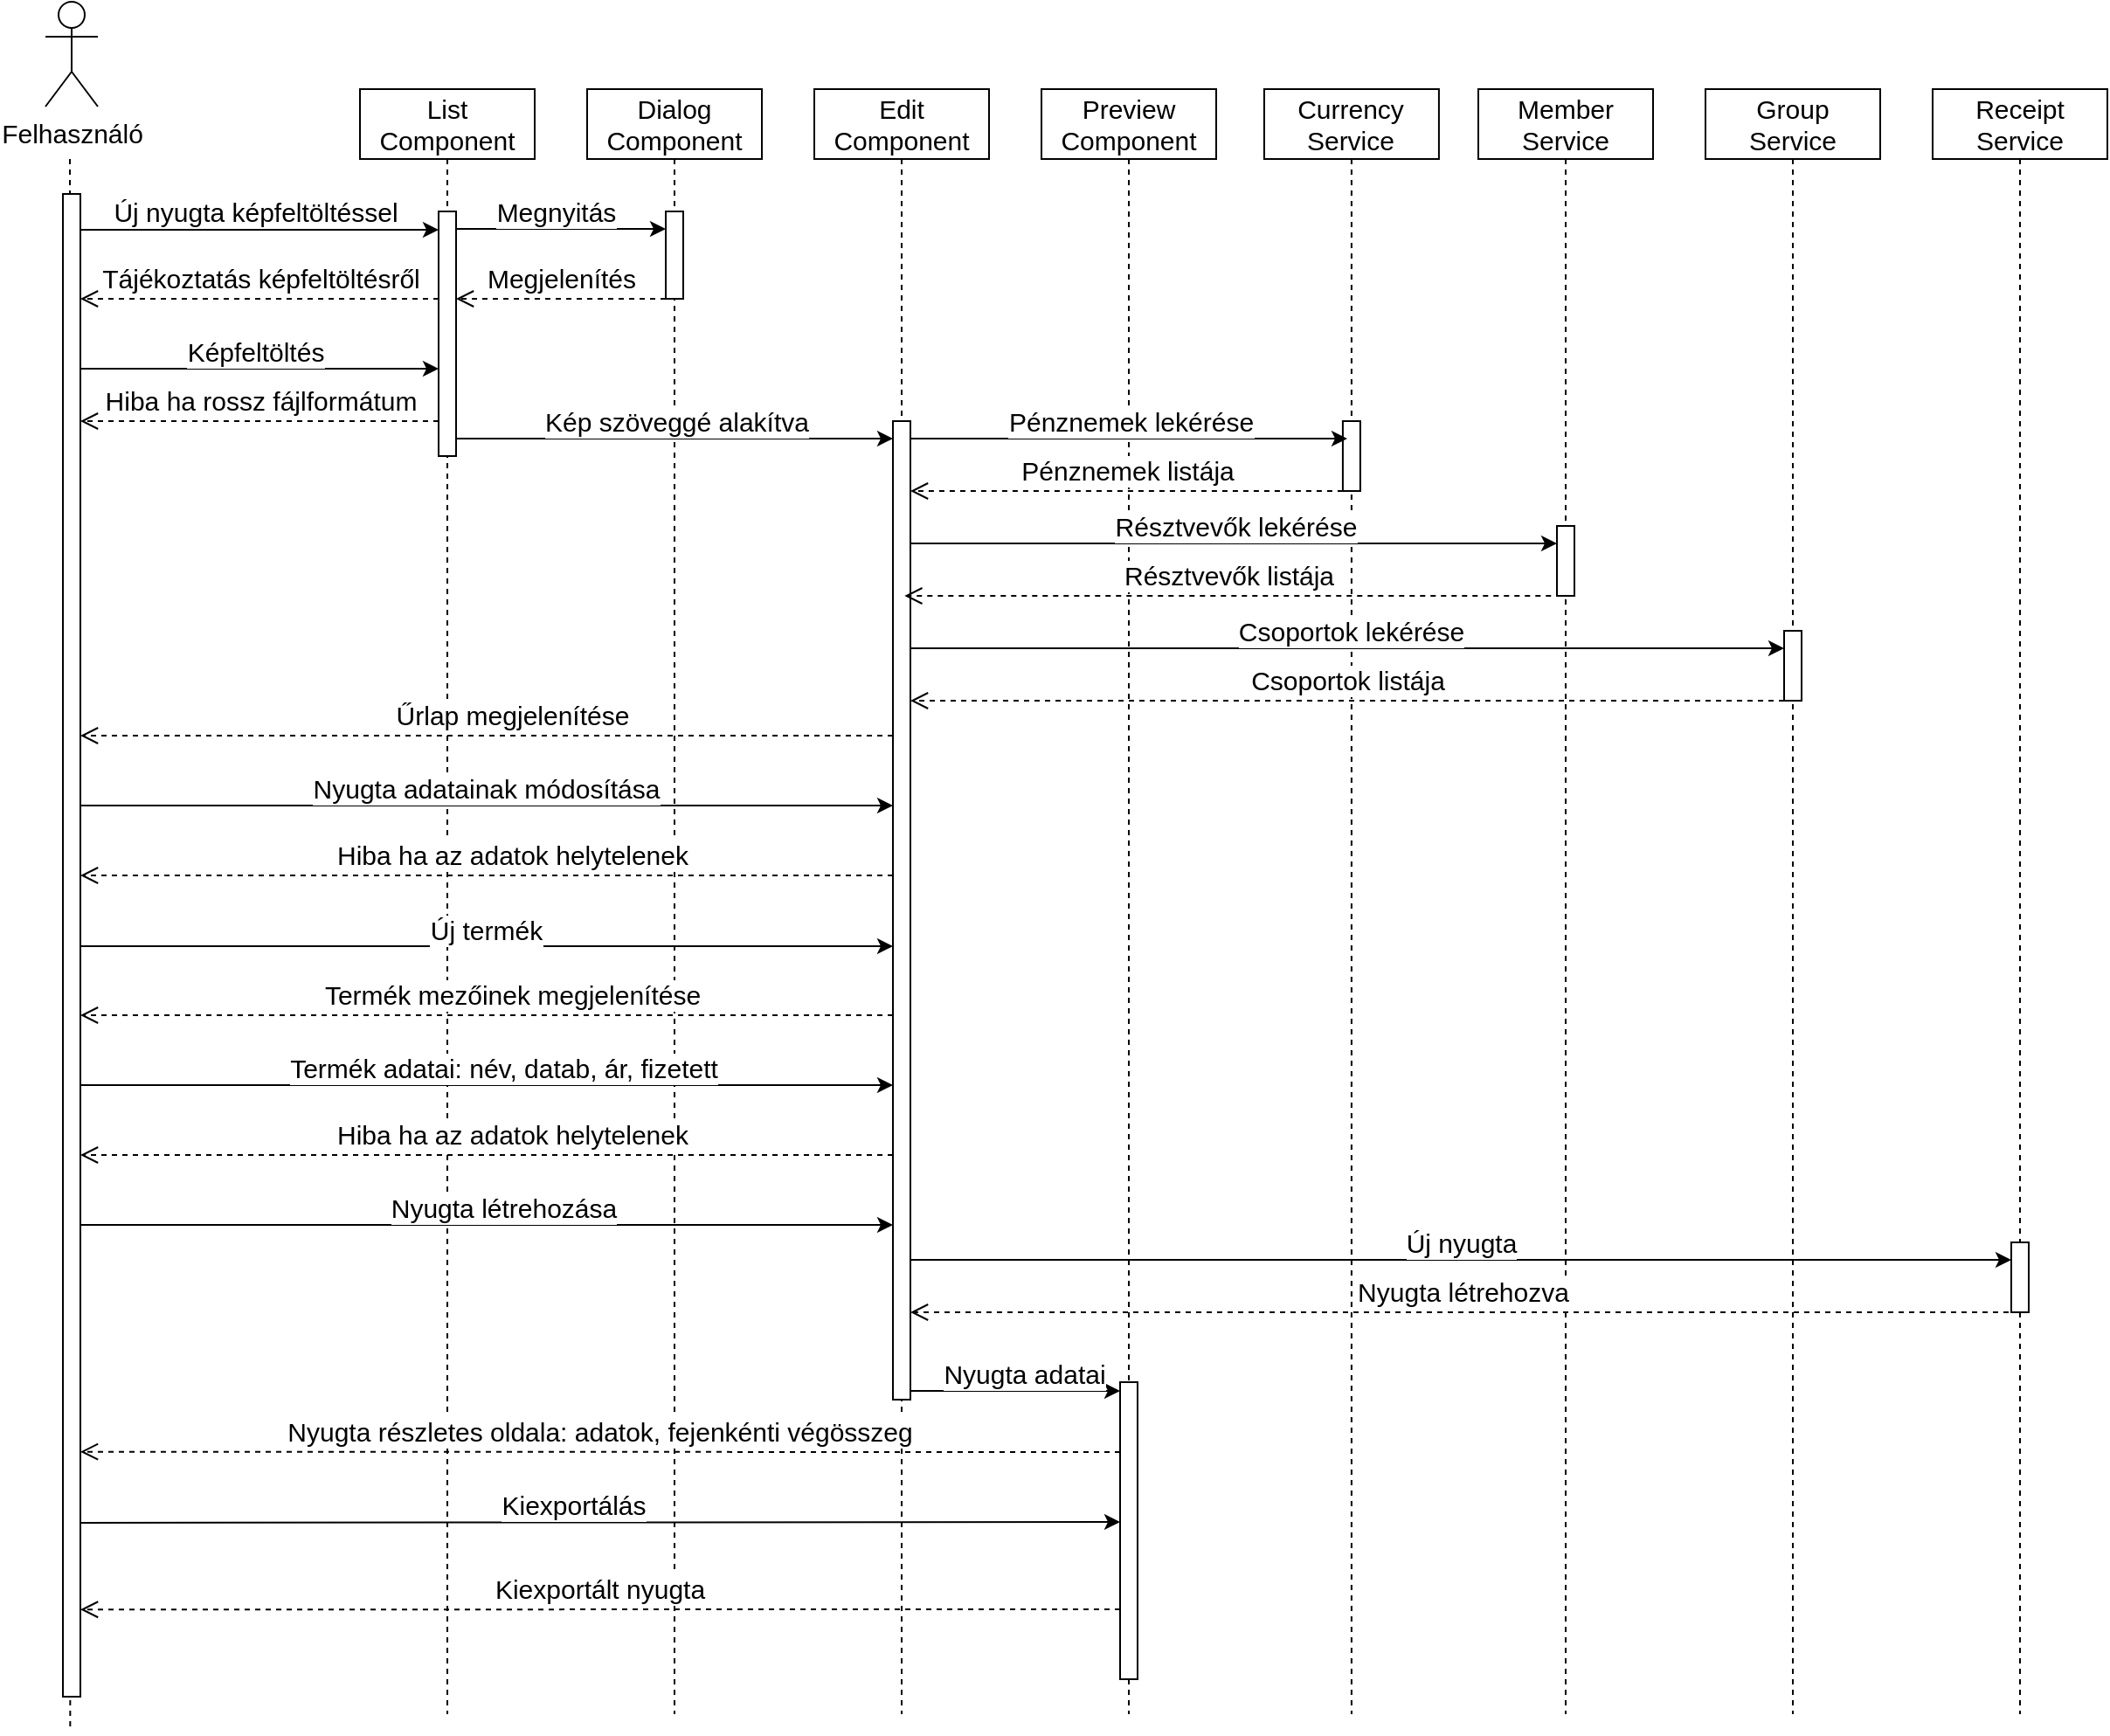 <mxfile version="24.3.1" type="device">
  <diagram name="Page-1" id="2YBvvXClWsGukQMizWep">
    <mxGraphModel dx="2350" dy="757" grid="1" gridSize="10" guides="1" tooltips="1" connect="1" arrows="1" fold="1" page="1" pageScale="1" pageWidth="850" pageHeight="1100" math="0" shadow="0">
      <root>
        <mxCell id="0" />
        <mxCell id="1" parent="0" />
        <mxCell id="LTguTdRPaYYCilJlMKBC-5" style="rounded=0;orthogonalLoop=1;jettySize=auto;html=1;endArrow=none;endFill=0;dashed=1;fontSize=15;" parent="1" edge="1">
          <mxGeometry relative="1" as="geometry">
            <mxPoint x="-265.83" y="1000" as="targetPoint" />
            <mxPoint x="-266" y="100" as="sourcePoint" />
          </mxGeometry>
        </mxCell>
        <mxCell id="aM9ryv3xv72pqoxQDRHE-1" value="List&lt;div&gt;Component&lt;/div&gt;" style="shape=umlLifeline;perimeter=lifelinePerimeter;whiteSpace=wrap;html=1;container=0;dropTarget=0;collapsible=0;recursiveResize=0;outlineConnect=0;portConstraint=eastwest;newEdgeStyle={&quot;edgeStyle&quot;:&quot;elbowEdgeStyle&quot;,&quot;elbow&quot;:&quot;vertical&quot;,&quot;curved&quot;:0,&quot;rounded&quot;:0};fontSize=15;" parent="1" vertex="1">
          <mxGeometry x="-100" y="60" width="100" height="930" as="geometry" />
        </mxCell>
        <mxCell id="aM9ryv3xv72pqoxQDRHE-2" value="" style="html=1;points=[];perimeter=orthogonalPerimeter;outlineConnect=0;targetShapes=umlLifeline;portConstraint=eastwest;newEdgeStyle={&quot;edgeStyle&quot;:&quot;elbowEdgeStyle&quot;,&quot;elbow&quot;:&quot;vertical&quot;,&quot;curved&quot;:0,&quot;rounded&quot;:0};fontSize=15;" parent="aM9ryv3xv72pqoxQDRHE-1" vertex="1">
          <mxGeometry x="45" y="70" width="10" height="140" as="geometry" />
        </mxCell>
        <mxCell id="LTguTdRPaYYCilJlMKBC-4" value="" style="html=1;points=[];perimeter=orthogonalPerimeter;outlineConnect=0;targetShapes=umlLifeline;portConstraint=eastwest;newEdgeStyle={&quot;edgeStyle&quot;:&quot;elbowEdgeStyle&quot;,&quot;elbow&quot;:&quot;vertical&quot;,&quot;curved&quot;:0,&quot;rounded&quot;:0};fontSize=15;" parent="aM9ryv3xv72pqoxQDRHE-1" vertex="1">
          <mxGeometry x="-170" y="60" width="10" height="860" as="geometry" />
        </mxCell>
        <mxCell id="ImVEDYe1GPlGlcPHDonl-31" value="Tájékoztatás képfeltöltésről" style="html=1;verticalAlign=bottom;endArrow=open;dashed=1;endSize=8;edgeStyle=elbowEdgeStyle;elbow=vertical;curved=0;rounded=0;fontSize=15;" edge="1" parent="aM9ryv3xv72pqoxQDRHE-1" source="aM9ryv3xv72pqoxQDRHE-2" target="LTguTdRPaYYCilJlMKBC-4">
          <mxGeometry relative="1" as="geometry">
            <mxPoint x="-60" y="120" as="targetPoint" />
            <Array as="points">
              <mxPoint x="-35" y="120" />
            </Array>
            <mxPoint x="30" y="120" as="sourcePoint" />
            <mxPoint as="offset" />
          </mxGeometry>
        </mxCell>
        <mxCell id="ImVEDYe1GPlGlcPHDonl-34" value="Hiba ha rossz fájlformátum" style="html=1;verticalAlign=bottom;endArrow=open;dashed=1;endSize=8;edgeStyle=elbowEdgeStyle;elbow=vertical;curved=0;rounded=0;fontSize=15;" edge="1" parent="aM9ryv3xv72pqoxQDRHE-1" source="aM9ryv3xv72pqoxQDRHE-2" target="LTguTdRPaYYCilJlMKBC-4">
          <mxGeometry relative="1" as="geometry">
            <mxPoint x="-110" y="190" as="targetPoint" />
            <Array as="points">
              <mxPoint x="-35" y="190" />
            </Array>
            <mxPoint x="45" y="190" as="sourcePoint" />
            <mxPoint as="offset" />
          </mxGeometry>
        </mxCell>
        <mxCell id="aM9ryv3xv72pqoxQDRHE-5" value="Preview&lt;div style=&quot;font-size: 15px;&quot;&gt;Component&lt;/div&gt;" style="shape=umlLifeline;perimeter=lifelinePerimeter;whiteSpace=wrap;html=1;container=0;dropTarget=0;collapsible=0;recursiveResize=0;outlineConnect=0;portConstraint=eastwest;newEdgeStyle={&quot;edgeStyle&quot;:&quot;elbowEdgeStyle&quot;,&quot;elbow&quot;:&quot;vertical&quot;,&quot;curved&quot;:0,&quot;rounded&quot;:0};fontSize=15;" parent="1" vertex="1">
          <mxGeometry x="290" y="60" width="100" height="930" as="geometry" />
        </mxCell>
        <mxCell id="aM9ryv3xv72pqoxQDRHE-6" value="" style="html=1;points=[];perimeter=orthogonalPerimeter;outlineConnect=0;targetShapes=umlLifeline;portConstraint=eastwest;newEdgeStyle={&quot;edgeStyle&quot;:&quot;elbowEdgeStyle&quot;,&quot;elbow&quot;:&quot;vertical&quot;,&quot;curved&quot;:0,&quot;rounded&quot;:0};fontSize=15;" parent="aM9ryv3xv72pqoxQDRHE-5" vertex="1">
          <mxGeometry x="45" y="740" width="10" height="170" as="geometry" />
        </mxCell>
        <mxCell id="LTguTdRPaYYCilJlMKBC-1" value="Felhasználó" style="shape=umlActor;verticalLabelPosition=bottom;verticalAlign=top;html=1;fontSize=15;" parent="1" vertex="1">
          <mxGeometry x="-280" y="10" width="30" height="60" as="geometry" />
        </mxCell>
        <mxCell id="LTguTdRPaYYCilJlMKBC-26" value="Currency&lt;div&gt;Service&lt;/div&gt;" style="shape=umlLifeline;perimeter=lifelinePerimeter;whiteSpace=wrap;html=1;container=0;dropTarget=0;collapsible=0;recursiveResize=0;outlineConnect=0;portConstraint=eastwest;newEdgeStyle={&quot;edgeStyle&quot;:&quot;elbowEdgeStyle&quot;,&quot;elbow&quot;:&quot;vertical&quot;,&quot;curved&quot;:0,&quot;rounded&quot;:0};fontSize=15;" parent="1" vertex="1">
          <mxGeometry x="417.46" y="60" width="100" height="930" as="geometry" />
        </mxCell>
        <mxCell id="LTguTdRPaYYCilJlMKBC-27" value="" style="html=1;points=[];perimeter=orthogonalPerimeter;outlineConnect=0;targetShapes=umlLifeline;portConstraint=eastwest;newEdgeStyle={&quot;edgeStyle&quot;:&quot;elbowEdgeStyle&quot;,&quot;elbow&quot;:&quot;vertical&quot;,&quot;curved&quot;:0,&quot;rounded&quot;:0};fontSize=15;" parent="LTguTdRPaYYCilJlMKBC-26" vertex="1">
          <mxGeometry x="45" y="190" width="10" height="40" as="geometry" />
        </mxCell>
        <mxCell id="LTguTdRPaYYCilJlMKBC-38" value="Member&lt;div&gt;Service&lt;/div&gt;" style="shape=umlLifeline;perimeter=lifelinePerimeter;whiteSpace=wrap;html=1;container=0;dropTarget=0;collapsible=0;recursiveResize=0;outlineConnect=0;portConstraint=eastwest;newEdgeStyle={&quot;edgeStyle&quot;:&quot;elbowEdgeStyle&quot;,&quot;elbow&quot;:&quot;vertical&quot;,&quot;curved&quot;:0,&quot;rounded&quot;:0};fontSize=15;" parent="1" vertex="1">
          <mxGeometry x="540" y="60" width="100" height="930" as="geometry" />
        </mxCell>
        <mxCell id="LTguTdRPaYYCilJlMKBC-39" value="" style="html=1;points=[];perimeter=orthogonalPerimeter;outlineConnect=0;targetShapes=umlLifeline;portConstraint=eastwest;newEdgeStyle={&quot;edgeStyle&quot;:&quot;elbowEdgeStyle&quot;,&quot;elbow&quot;:&quot;vertical&quot;,&quot;curved&quot;:0,&quot;rounded&quot;:0};fontSize=15;" parent="LTguTdRPaYYCilJlMKBC-38" vertex="1">
          <mxGeometry x="45" y="250" width="10" height="40" as="geometry" />
        </mxCell>
        <mxCell id="ImVEDYe1GPlGlcPHDonl-2" value="&lt;div style=&quot;font-size: 15px;&quot;&gt;Dialog&lt;/div&gt;&lt;div style=&quot;font-size: 15px;&quot;&gt;Component&lt;/div&gt;" style="shape=umlLifeline;perimeter=lifelinePerimeter;whiteSpace=wrap;html=1;container=0;dropTarget=0;collapsible=0;recursiveResize=0;outlineConnect=0;portConstraint=eastwest;newEdgeStyle={&quot;edgeStyle&quot;:&quot;elbowEdgeStyle&quot;,&quot;elbow&quot;:&quot;vertical&quot;,&quot;curved&quot;:0,&quot;rounded&quot;:0};fontSize=15;" vertex="1" parent="1">
          <mxGeometry x="30" y="60" width="100" height="930" as="geometry" />
        </mxCell>
        <mxCell id="ImVEDYe1GPlGlcPHDonl-26" value="" style="html=1;points=[];perimeter=orthogonalPerimeter;outlineConnect=0;targetShapes=umlLifeline;portConstraint=eastwest;newEdgeStyle={&quot;edgeStyle&quot;:&quot;elbowEdgeStyle&quot;,&quot;elbow&quot;:&quot;vertical&quot;,&quot;curved&quot;:0,&quot;rounded&quot;:0};fontSize=15;" vertex="1" parent="ImVEDYe1GPlGlcPHDonl-2">
          <mxGeometry x="45" y="70" width="10" height="50" as="geometry" />
        </mxCell>
        <mxCell id="ImVEDYe1GPlGlcPHDonl-14" value="Edit&lt;div&gt;&lt;span style=&quot;background-color: initial; font-size: 15px;&quot;&gt;Component&lt;/span&gt;&lt;/div&gt;" style="shape=umlLifeline;perimeter=lifelinePerimeter;whiteSpace=wrap;html=1;container=0;dropTarget=0;collapsible=0;recursiveResize=0;outlineConnect=0;portConstraint=eastwest;newEdgeStyle={&quot;edgeStyle&quot;:&quot;elbowEdgeStyle&quot;,&quot;elbow&quot;:&quot;vertical&quot;,&quot;curved&quot;:0,&quot;rounded&quot;:0};fontSize=15;" vertex="1" parent="1">
          <mxGeometry x="160" y="60" width="100" height="930" as="geometry" />
        </mxCell>
        <mxCell id="ImVEDYe1GPlGlcPHDonl-15" value="" style="html=1;points=[];perimeter=orthogonalPerimeter;outlineConnect=0;targetShapes=umlLifeline;portConstraint=eastwest;newEdgeStyle={&quot;edgeStyle&quot;:&quot;elbowEdgeStyle&quot;,&quot;elbow&quot;:&quot;vertical&quot;,&quot;curved&quot;:0,&quot;rounded&quot;:0};fontSize=15;" vertex="1" parent="ImVEDYe1GPlGlcPHDonl-14">
          <mxGeometry x="45" y="190" width="10" height="560" as="geometry" />
        </mxCell>
        <mxCell id="ImVEDYe1GPlGlcPHDonl-20" value="Group&lt;div style=&quot;font-size: 15px;&quot;&gt;Service&lt;/div&gt;" style="shape=umlLifeline;perimeter=lifelinePerimeter;whiteSpace=wrap;html=1;container=0;dropTarget=0;collapsible=0;recursiveResize=0;outlineConnect=0;portConstraint=eastwest;newEdgeStyle={&quot;edgeStyle&quot;:&quot;elbowEdgeStyle&quot;,&quot;elbow&quot;:&quot;vertical&quot;,&quot;curved&quot;:0,&quot;rounded&quot;:0};fontSize=15;" vertex="1" parent="1">
          <mxGeometry x="670" y="60" width="100" height="930" as="geometry" />
        </mxCell>
        <mxCell id="ImVEDYe1GPlGlcPHDonl-21" value="" style="html=1;points=[];perimeter=orthogonalPerimeter;outlineConnect=0;targetShapes=umlLifeline;portConstraint=eastwest;newEdgeStyle={&quot;edgeStyle&quot;:&quot;elbowEdgeStyle&quot;,&quot;elbow&quot;:&quot;vertical&quot;,&quot;curved&quot;:0,&quot;rounded&quot;:0};fontSize=15;" vertex="1" parent="ImVEDYe1GPlGlcPHDonl-20">
          <mxGeometry x="45" y="310" width="10" height="40" as="geometry" />
        </mxCell>
        <mxCell id="ImVEDYe1GPlGlcPHDonl-22" value="Receipt&lt;div&gt;Service&lt;/div&gt;" style="shape=umlLifeline;perimeter=lifelinePerimeter;whiteSpace=wrap;html=1;container=0;dropTarget=0;collapsible=0;recursiveResize=0;outlineConnect=0;portConstraint=eastwest;newEdgeStyle={&quot;edgeStyle&quot;:&quot;elbowEdgeStyle&quot;,&quot;elbow&quot;:&quot;vertical&quot;,&quot;curved&quot;:0,&quot;rounded&quot;:0};fontSize=15;" vertex="1" parent="1">
          <mxGeometry x="800" y="60" width="100" height="930" as="geometry" />
        </mxCell>
        <mxCell id="ImVEDYe1GPlGlcPHDonl-23" value="" style="html=1;points=[];perimeter=orthogonalPerimeter;outlineConnect=0;targetShapes=umlLifeline;portConstraint=eastwest;newEdgeStyle={&quot;edgeStyle&quot;:&quot;elbowEdgeStyle&quot;,&quot;elbow&quot;:&quot;vertical&quot;,&quot;curved&quot;:0,&quot;rounded&quot;:0};fontSize=15;" vertex="1" parent="ImVEDYe1GPlGlcPHDonl-22">
          <mxGeometry x="45" y="660" width="10" height="40" as="geometry" />
        </mxCell>
        <mxCell id="ImVEDYe1GPlGlcPHDonl-24" style="edgeStyle=elbowEdgeStyle;rounded=0;orthogonalLoop=1;jettySize=auto;html=1;elbow=vertical;curved=0;fontSize=15;" edge="1" parent="1" source="LTguTdRPaYYCilJlMKBC-4">
          <mxGeometry relative="1" as="geometry">
            <mxPoint x="-210" y="140.47" as="sourcePoint" />
            <mxPoint x="-55" y="140.47" as="targetPoint" />
          </mxGeometry>
        </mxCell>
        <mxCell id="ImVEDYe1GPlGlcPHDonl-25" value="Új nyugta képfeltöltéssel" style="edgeLabel;html=1;align=center;verticalAlign=middle;resizable=0;points=[];fontSize=15;" vertex="1" connectable="0" parent="ImVEDYe1GPlGlcPHDonl-24">
          <mxGeometry x="-0.149" y="-3" relative="1" as="geometry">
            <mxPoint x="13" y="-14" as="offset" />
          </mxGeometry>
        </mxCell>
        <mxCell id="ImVEDYe1GPlGlcPHDonl-28" style="edgeStyle=elbowEdgeStyle;rounded=0;orthogonalLoop=1;jettySize=auto;html=1;elbow=horizontal;curved=0;fontSize=15;" edge="1" parent="1" source="aM9ryv3xv72pqoxQDRHE-2" target="ImVEDYe1GPlGlcPHDonl-26">
          <mxGeometry relative="1" as="geometry">
            <mxPoint x="-40" y="140.004" as="sourcePoint" />
            <mxPoint x="60" y="140" as="targetPoint" />
            <Array as="points">
              <mxPoint x="20" y="140" />
            </Array>
          </mxGeometry>
        </mxCell>
        <mxCell id="ImVEDYe1GPlGlcPHDonl-29" value="Megnyitás" style="edgeLabel;html=1;align=center;verticalAlign=middle;resizable=0;points=[];fontSize=15;" vertex="1" connectable="0" parent="ImVEDYe1GPlGlcPHDonl-28">
          <mxGeometry x="-0.149" y="-3" relative="1" as="geometry">
            <mxPoint x="6" y="-13" as="offset" />
          </mxGeometry>
        </mxCell>
        <mxCell id="ImVEDYe1GPlGlcPHDonl-30" value="Megjelenítés" style="html=1;verticalAlign=bottom;endArrow=open;dashed=1;endSize=8;edgeStyle=elbowEdgeStyle;elbow=vertical;curved=0;rounded=0;fontSize=15;" edge="1" parent="1" source="ImVEDYe1GPlGlcPHDonl-26" target="aM9ryv3xv72pqoxQDRHE-2">
          <mxGeometry relative="1" as="geometry">
            <mxPoint x="-130" y="180" as="targetPoint" />
            <Array as="points">
              <mxPoint x="-15" y="180" />
            </Array>
            <mxPoint x="50" y="180" as="sourcePoint" />
            <mxPoint as="offset" />
          </mxGeometry>
        </mxCell>
        <mxCell id="ImVEDYe1GPlGlcPHDonl-32" style="edgeStyle=elbowEdgeStyle;rounded=0;orthogonalLoop=1;jettySize=auto;html=1;elbow=vertical;curved=0;fontSize=15;" edge="1" parent="1" source="LTguTdRPaYYCilJlMKBC-4">
          <mxGeometry relative="1" as="geometry">
            <mxPoint x="-210" y="220" as="sourcePoint" />
            <mxPoint x="-55" y="220" as="targetPoint" />
          </mxGeometry>
        </mxCell>
        <mxCell id="ImVEDYe1GPlGlcPHDonl-33" value="Képfeltöltés" style="edgeLabel;html=1;align=center;verticalAlign=middle;resizable=0;points=[];fontSize=15;" vertex="1" connectable="0" parent="ImVEDYe1GPlGlcPHDonl-32">
          <mxGeometry x="-0.149" y="-3" relative="1" as="geometry">
            <mxPoint x="13" y="-13" as="offset" />
          </mxGeometry>
        </mxCell>
        <mxCell id="ImVEDYe1GPlGlcPHDonl-35" style="edgeStyle=elbowEdgeStyle;rounded=0;orthogonalLoop=1;jettySize=auto;html=1;elbow=horizontal;curved=0;fontSize=15;" edge="1" parent="1" source="aM9ryv3xv72pqoxQDRHE-2" target="ImVEDYe1GPlGlcPHDonl-15">
          <mxGeometry relative="1" as="geometry">
            <mxPoint x="-20" y="260" as="sourcePoint" />
            <mxPoint x="71" y="260" as="targetPoint" />
            <Array as="points">
              <mxPoint x="16" y="260" />
            </Array>
          </mxGeometry>
        </mxCell>
        <mxCell id="ImVEDYe1GPlGlcPHDonl-36" value="Kép szöveggé alakítva" style="edgeLabel;html=1;align=center;verticalAlign=middle;resizable=0;points=[];fontSize=15;" vertex="1" connectable="0" parent="ImVEDYe1GPlGlcPHDonl-35">
          <mxGeometry x="-0.149" y="-3" relative="1" as="geometry">
            <mxPoint x="19" y="-13" as="offset" />
          </mxGeometry>
        </mxCell>
        <mxCell id="ImVEDYe1GPlGlcPHDonl-37" value="Űrlap megjelenítése" style="html=1;verticalAlign=bottom;endArrow=open;dashed=1;endSize=8;edgeStyle=elbowEdgeStyle;elbow=vertical;curved=0;rounded=0;fontSize=15;" edge="1" parent="1" target="LTguTdRPaYYCilJlMKBC-4">
          <mxGeometry x="-0.06" relative="1" as="geometry">
            <mxPoint x="-210" y="430" as="targetPoint" />
            <Array as="points">
              <mxPoint x="10" y="430" />
            </Array>
            <mxPoint x="205" y="430" as="sourcePoint" />
            <mxPoint as="offset" />
          </mxGeometry>
        </mxCell>
        <mxCell id="ImVEDYe1GPlGlcPHDonl-38" style="edgeStyle=elbowEdgeStyle;rounded=0;orthogonalLoop=1;jettySize=auto;html=1;elbow=horizontal;curved=0;fontSize=15;" edge="1" parent="1" source="ImVEDYe1GPlGlcPHDonl-15" target="ImVEDYe1GPlGlcPHDonl-21">
          <mxGeometry relative="1" as="geometry">
            <mxPoint x="318.87" y="380" as="sourcePoint" />
            <mxPoint x="568.87" y="380" as="targetPoint" />
            <Array as="points">
              <mxPoint x="379.87" y="380" />
            </Array>
          </mxGeometry>
        </mxCell>
        <mxCell id="ImVEDYe1GPlGlcPHDonl-39" value="Csoportok lekérése" style="edgeLabel;html=1;align=center;verticalAlign=middle;resizable=0;points=[];fontSize=15;" vertex="1" connectable="0" parent="ImVEDYe1GPlGlcPHDonl-38">
          <mxGeometry x="-0.149" y="-3" relative="1" as="geometry">
            <mxPoint x="39" y="-13" as="offset" />
          </mxGeometry>
        </mxCell>
        <mxCell id="ImVEDYe1GPlGlcPHDonl-40" style="edgeStyle=elbowEdgeStyle;rounded=0;orthogonalLoop=1;jettySize=auto;html=1;elbow=horizontal;curved=0;fontSize=15;" edge="1" parent="1" source="ImVEDYe1GPlGlcPHDonl-15" target="LTguTdRPaYYCilJlMKBC-39">
          <mxGeometry relative="1" as="geometry">
            <mxPoint x="230" y="320" as="sourcePoint" />
            <mxPoint x="465" y="320" as="targetPoint" />
            <Array as="points">
              <mxPoint x="276" y="320" />
            </Array>
          </mxGeometry>
        </mxCell>
        <mxCell id="ImVEDYe1GPlGlcPHDonl-41" value="Résztvevők lekérése" style="edgeLabel;html=1;align=center;verticalAlign=middle;resizable=0;points=[];fontSize=15;" vertex="1" connectable="0" parent="ImVEDYe1GPlGlcPHDonl-40">
          <mxGeometry x="-0.149" y="-3" relative="1" as="geometry">
            <mxPoint x="28" y="-13" as="offset" />
          </mxGeometry>
        </mxCell>
        <mxCell id="ImVEDYe1GPlGlcPHDonl-42" style="edgeStyle=elbowEdgeStyle;rounded=0;orthogonalLoop=1;jettySize=auto;html=1;elbow=horizontal;curved=0;fontSize=15;" edge="1" parent="1">
          <mxGeometry relative="1" as="geometry">
            <mxPoint x="215" y="260" as="sourcePoint" />
            <mxPoint x="465" y="260" as="targetPoint" />
            <Array as="points">
              <mxPoint x="276" y="260" />
            </Array>
          </mxGeometry>
        </mxCell>
        <mxCell id="ImVEDYe1GPlGlcPHDonl-43" value="Pénznemek lekérése" style="edgeLabel;html=1;align=center;verticalAlign=middle;resizable=0;points=[];fontSize=15;" vertex="1" connectable="0" parent="ImVEDYe1GPlGlcPHDonl-42">
          <mxGeometry x="-0.149" y="-3" relative="1" as="geometry">
            <mxPoint x="19" y="-13" as="offset" />
          </mxGeometry>
        </mxCell>
        <mxCell id="ImVEDYe1GPlGlcPHDonl-46" value="Pénznemek listája" style="html=1;verticalAlign=bottom;endArrow=open;dashed=1;endSize=8;edgeStyle=elbowEdgeStyle;elbow=vertical;curved=0;rounded=0;fontSize=15;" edge="1" parent="1" source="LTguTdRPaYYCilJlMKBC-27" target="ImVEDYe1GPlGlcPHDonl-15">
          <mxGeometry relative="1" as="geometry">
            <mxPoint x="283.29" y="290" as="targetPoint" />
            <Array as="points">
              <mxPoint x="313.29" y="290" />
            </Array>
            <mxPoint x="403.29" y="290" as="sourcePoint" />
            <mxPoint as="offset" />
          </mxGeometry>
        </mxCell>
        <mxCell id="ImVEDYe1GPlGlcPHDonl-47" value="Résztvevők listája" style="html=1;verticalAlign=bottom;endArrow=open;dashed=1;endSize=8;edgeStyle=elbowEdgeStyle;elbow=vertical;curved=0;rounded=0;fontSize=15;" edge="1" parent="1">
          <mxGeometry relative="1" as="geometry">
            <mxPoint x="211.64" y="350" as="targetPoint" />
            <Array as="points">
              <mxPoint x="484.1" y="350" />
            </Array>
            <mxPoint x="581.64" y="350" as="sourcePoint" />
            <mxPoint as="offset" />
          </mxGeometry>
        </mxCell>
        <mxCell id="ImVEDYe1GPlGlcPHDonl-48" value="Csoportok listája" style="html=1;verticalAlign=bottom;endArrow=open;dashed=1;endSize=8;edgeStyle=elbowEdgeStyle;elbow=vertical;curved=0;rounded=0;fontSize=15;" edge="1" parent="1" source="ImVEDYe1GPlGlcPHDonl-21" target="ImVEDYe1GPlGlcPHDonl-15">
          <mxGeometry relative="1" as="geometry">
            <mxPoint x="430" y="410" as="targetPoint" />
            <Array as="points">
              <mxPoint x="460" y="410" />
            </Array>
            <mxPoint x="550" y="410" as="sourcePoint" />
            <mxPoint as="offset" />
          </mxGeometry>
        </mxCell>
        <mxCell id="ImVEDYe1GPlGlcPHDonl-54" style="edgeStyle=elbowEdgeStyle;rounded=0;orthogonalLoop=1;jettySize=auto;html=1;elbow=vertical;curved=0;fontSize=15;" edge="1" parent="1">
          <mxGeometry relative="1" as="geometry">
            <mxPoint x="-260" y="469.998" as="sourcePoint" />
            <mxPoint x="205" y="469.998" as="targetPoint" />
          </mxGeometry>
        </mxCell>
        <mxCell id="ImVEDYe1GPlGlcPHDonl-55" value="Nyugta adatainak módosítása" style="edgeLabel;html=1;align=center;verticalAlign=middle;resizable=0;points=[];fontSize=15;" vertex="1" connectable="0" parent="ImVEDYe1GPlGlcPHDonl-54">
          <mxGeometry x="-0.149" y="-3" relative="1" as="geometry">
            <mxPoint x="34" y="-13" as="offset" />
          </mxGeometry>
        </mxCell>
        <mxCell id="ImVEDYe1GPlGlcPHDonl-56" style="edgeStyle=elbowEdgeStyle;rounded=0;orthogonalLoop=1;jettySize=auto;html=1;elbow=vertical;curved=0;fontSize=15;" edge="1" parent="1" source="LTguTdRPaYYCilJlMKBC-4">
          <mxGeometry relative="1" as="geometry">
            <mxPoint x="-210" y="550.474" as="sourcePoint" />
            <mxPoint x="205" y="550.474" as="targetPoint" />
          </mxGeometry>
        </mxCell>
        <mxCell id="ImVEDYe1GPlGlcPHDonl-57" value="Új termék" style="edgeLabel;html=1;align=center;verticalAlign=middle;resizable=0;points=[];fontSize=15;" vertex="1" connectable="0" parent="ImVEDYe1GPlGlcPHDonl-56">
          <mxGeometry x="-0.149" y="-3" relative="1" as="geometry">
            <mxPoint x="34" y="-13" as="offset" />
          </mxGeometry>
        </mxCell>
        <mxCell id="ImVEDYe1GPlGlcPHDonl-58" style="edgeStyle=elbowEdgeStyle;rounded=0;orthogonalLoop=1;jettySize=auto;html=1;elbow=vertical;curved=0;fontSize=15;" edge="1" parent="1" source="LTguTdRPaYYCilJlMKBC-4">
          <mxGeometry relative="1" as="geometry">
            <mxPoint x="-210" y="630.004" as="sourcePoint" />
            <mxPoint x="205" y="630.004" as="targetPoint" />
          </mxGeometry>
        </mxCell>
        <mxCell id="ImVEDYe1GPlGlcPHDonl-59" value="Termék adatai: név, datab, ár, fizetett" style="edgeLabel;html=1;align=center;verticalAlign=middle;resizable=0;points=[];fontSize=15;" vertex="1" connectable="0" parent="ImVEDYe1GPlGlcPHDonl-58">
          <mxGeometry x="-0.149" y="-3" relative="1" as="geometry">
            <mxPoint x="44" y="-13" as="offset" />
          </mxGeometry>
        </mxCell>
        <mxCell id="ImVEDYe1GPlGlcPHDonl-60" value="Hiba ha az adatok helytelenek" style="html=1;verticalAlign=bottom;endArrow=open;dashed=1;endSize=8;edgeStyle=elbowEdgeStyle;elbow=horizontal;curved=0;rounded=0;fontSize=15;" edge="1" parent="1" target="LTguTdRPaYYCilJlMKBC-4">
          <mxGeometry x="-0.06" relative="1" as="geometry">
            <mxPoint x="-210" y="510" as="targetPoint" />
            <Array as="points">
              <mxPoint x="10" y="510" />
            </Array>
            <mxPoint x="205" y="510" as="sourcePoint" />
            <mxPoint as="offset" />
          </mxGeometry>
        </mxCell>
        <mxCell id="ImVEDYe1GPlGlcPHDonl-61" value="Termék mezőinek megjelenítése" style="html=1;verticalAlign=bottom;endArrow=open;dashed=1;endSize=8;edgeStyle=elbowEdgeStyle;elbow=horizontal;curved=0;rounded=0;fontSize=15;" edge="1" parent="1" target="LTguTdRPaYYCilJlMKBC-4">
          <mxGeometry x="-0.06" relative="1" as="geometry">
            <mxPoint x="-210" y="590" as="targetPoint" />
            <Array as="points">
              <mxPoint x="10" y="590" />
            </Array>
            <mxPoint x="205" y="590" as="sourcePoint" />
            <mxPoint as="offset" />
          </mxGeometry>
        </mxCell>
        <mxCell id="ImVEDYe1GPlGlcPHDonl-62" value="Hiba ha az adatok helytelenek" style="html=1;verticalAlign=bottom;endArrow=open;dashed=1;endSize=8;edgeStyle=elbowEdgeStyle;elbow=horizontal;curved=0;rounded=0;fontSize=15;" edge="1" parent="1" target="LTguTdRPaYYCilJlMKBC-4">
          <mxGeometry x="-0.06" relative="1" as="geometry">
            <mxPoint x="-210" y="670" as="targetPoint" />
            <Array as="points">
              <mxPoint x="10" y="670" />
            </Array>
            <mxPoint x="205" y="670" as="sourcePoint" />
            <mxPoint as="offset" />
          </mxGeometry>
        </mxCell>
        <mxCell id="ImVEDYe1GPlGlcPHDonl-63" style="edgeStyle=elbowEdgeStyle;rounded=0;orthogonalLoop=1;jettySize=auto;html=1;elbow=vertical;curved=0;fontSize=15;exitX=1;exitY=0.686;exitDx=0;exitDy=0;exitPerimeter=0;" edge="1" parent="1" source="LTguTdRPaYYCilJlMKBC-4">
          <mxGeometry relative="1" as="geometry">
            <mxPoint x="-210" y="710.474" as="sourcePoint" />
            <mxPoint x="205" y="710.474" as="targetPoint" />
          </mxGeometry>
        </mxCell>
        <mxCell id="ImVEDYe1GPlGlcPHDonl-64" value="Nyugta létrehozása" style="edgeLabel;html=1;align=center;verticalAlign=middle;resizable=0;points=[];fontSize=15;" vertex="1" connectable="0" parent="ImVEDYe1GPlGlcPHDonl-63">
          <mxGeometry x="-0.149" y="-3" relative="1" as="geometry">
            <mxPoint x="44" y="-13" as="offset" />
          </mxGeometry>
        </mxCell>
        <mxCell id="ImVEDYe1GPlGlcPHDonl-65" style="edgeStyle=elbowEdgeStyle;rounded=0;orthogonalLoop=1;jettySize=auto;html=1;elbow=vertical;curved=0;fontSize=15;" edge="1" parent="1">
          <mxGeometry relative="1" as="geometry">
            <mxPoint x="215" y="729.999" as="sourcePoint" />
            <mxPoint x="845" y="729.999" as="targetPoint" />
          </mxGeometry>
        </mxCell>
        <mxCell id="ImVEDYe1GPlGlcPHDonl-66" value="Új nyugta" style="edgeLabel;html=1;align=center;verticalAlign=middle;resizable=0;points=[];fontSize=15;" vertex="1" connectable="0" parent="ImVEDYe1GPlGlcPHDonl-65">
          <mxGeometry x="-0.149" y="-3" relative="1" as="geometry">
            <mxPoint x="47" y="-13" as="offset" />
          </mxGeometry>
        </mxCell>
        <mxCell id="ImVEDYe1GPlGlcPHDonl-67" value="Nyugta létrehozva" style="html=1;verticalAlign=bottom;endArrow=open;dashed=1;endSize=8;edgeStyle=elbowEdgeStyle;elbow=horizontal;curved=0;rounded=0;fontSize=15;" edge="1" parent="1" source="ImVEDYe1GPlGlcPHDonl-22" target="ImVEDYe1GPlGlcPHDonl-15">
          <mxGeometry x="0.007" relative="1" as="geometry">
            <mxPoint x="355" y="760" as="targetPoint" />
            <Array as="points">
              <mxPoint x="575" y="760" />
            </Array>
            <mxPoint x="770" y="760" as="sourcePoint" />
            <mxPoint x="1" as="offset" />
          </mxGeometry>
        </mxCell>
        <mxCell id="ImVEDYe1GPlGlcPHDonl-68" style="edgeStyle=elbowEdgeStyle;rounded=0;orthogonalLoop=1;jettySize=auto;html=1;elbow=vertical;curved=0;fontSize=15;" edge="1" parent="1" source="ImVEDYe1GPlGlcPHDonl-15" target="aM9ryv3xv72pqoxQDRHE-6">
          <mxGeometry relative="1" as="geometry">
            <mxPoint x="280" y="790" as="sourcePoint" />
            <mxPoint x="850" y="790.469" as="targetPoint" />
          </mxGeometry>
        </mxCell>
        <mxCell id="ImVEDYe1GPlGlcPHDonl-69" value="Nyugta adatai" style="edgeLabel;html=1;align=center;verticalAlign=middle;resizable=0;points=[];fontSize=15;" vertex="1" connectable="0" parent="ImVEDYe1GPlGlcPHDonl-68">
          <mxGeometry x="-0.149" y="-3" relative="1" as="geometry">
            <mxPoint x="14" y="-13" as="offset" />
          </mxGeometry>
        </mxCell>
        <mxCell id="ImVEDYe1GPlGlcPHDonl-70" value="Nyugta részletes oldala: adatok, fejenkénti végösszeg" style="html=1;verticalAlign=bottom;endArrow=open;dashed=1;endSize=8;edgeStyle=elbowEdgeStyle;elbow=horizontal;curved=0;rounded=0;fontSize=15;entryX=1;entryY=0.837;entryDx=0;entryDy=0;entryPerimeter=0;" edge="1" parent="1" target="LTguTdRPaYYCilJlMKBC-4">
          <mxGeometry x="0.007" relative="1" as="geometry">
            <mxPoint x="-210" y="840.0" as="targetPoint" />
            <Array as="points">
              <mxPoint x="310" y="840" />
            </Array>
            <mxPoint x="335" y="840.0" as="sourcePoint" />
            <mxPoint x="1" as="offset" />
          </mxGeometry>
        </mxCell>
        <mxCell id="ImVEDYe1GPlGlcPHDonl-71" style="edgeStyle=elbowEdgeStyle;rounded=0;orthogonalLoop=1;jettySize=auto;html=1;elbow=vertical;curved=0;fontSize=15;" edge="1" parent="1" target="aM9ryv3xv72pqoxQDRHE-6">
          <mxGeometry relative="1" as="geometry">
            <mxPoint x="-260" y="880.474" as="sourcePoint" />
            <mxPoint x="330" y="880" as="targetPoint" />
            <Array as="points">
              <mxPoint x="-310" y="880" />
            </Array>
          </mxGeometry>
        </mxCell>
        <mxCell id="ImVEDYe1GPlGlcPHDonl-72" value="Kiexportálás" style="edgeLabel;html=1;align=center;verticalAlign=middle;resizable=0;points=[];fontSize=15;" vertex="1" connectable="0" parent="ImVEDYe1GPlGlcPHDonl-71">
          <mxGeometry x="-0.149" y="-3" relative="1" as="geometry">
            <mxPoint x="29" y="-13" as="offset" />
          </mxGeometry>
        </mxCell>
        <mxCell id="ImVEDYe1GPlGlcPHDonl-73" value="Kiexportált nyugta" style="html=1;verticalAlign=bottom;endArrow=open;dashed=1;endSize=8;edgeStyle=elbowEdgeStyle;elbow=horizontal;curved=0;rounded=0;fontSize=15;entryX=1;entryY=0.942;entryDx=0;entryDy=0;entryPerimeter=0;" edge="1" parent="1" target="LTguTdRPaYYCilJlMKBC-4">
          <mxGeometry x="0.007" relative="1" as="geometry">
            <mxPoint x="-210" y="930.0" as="targetPoint" />
            <Array as="points">
              <mxPoint x="310" y="930" />
            </Array>
            <mxPoint x="335" y="930.0" as="sourcePoint" />
            <mxPoint x="1" as="offset" />
          </mxGeometry>
        </mxCell>
      </root>
    </mxGraphModel>
  </diagram>
</mxfile>
